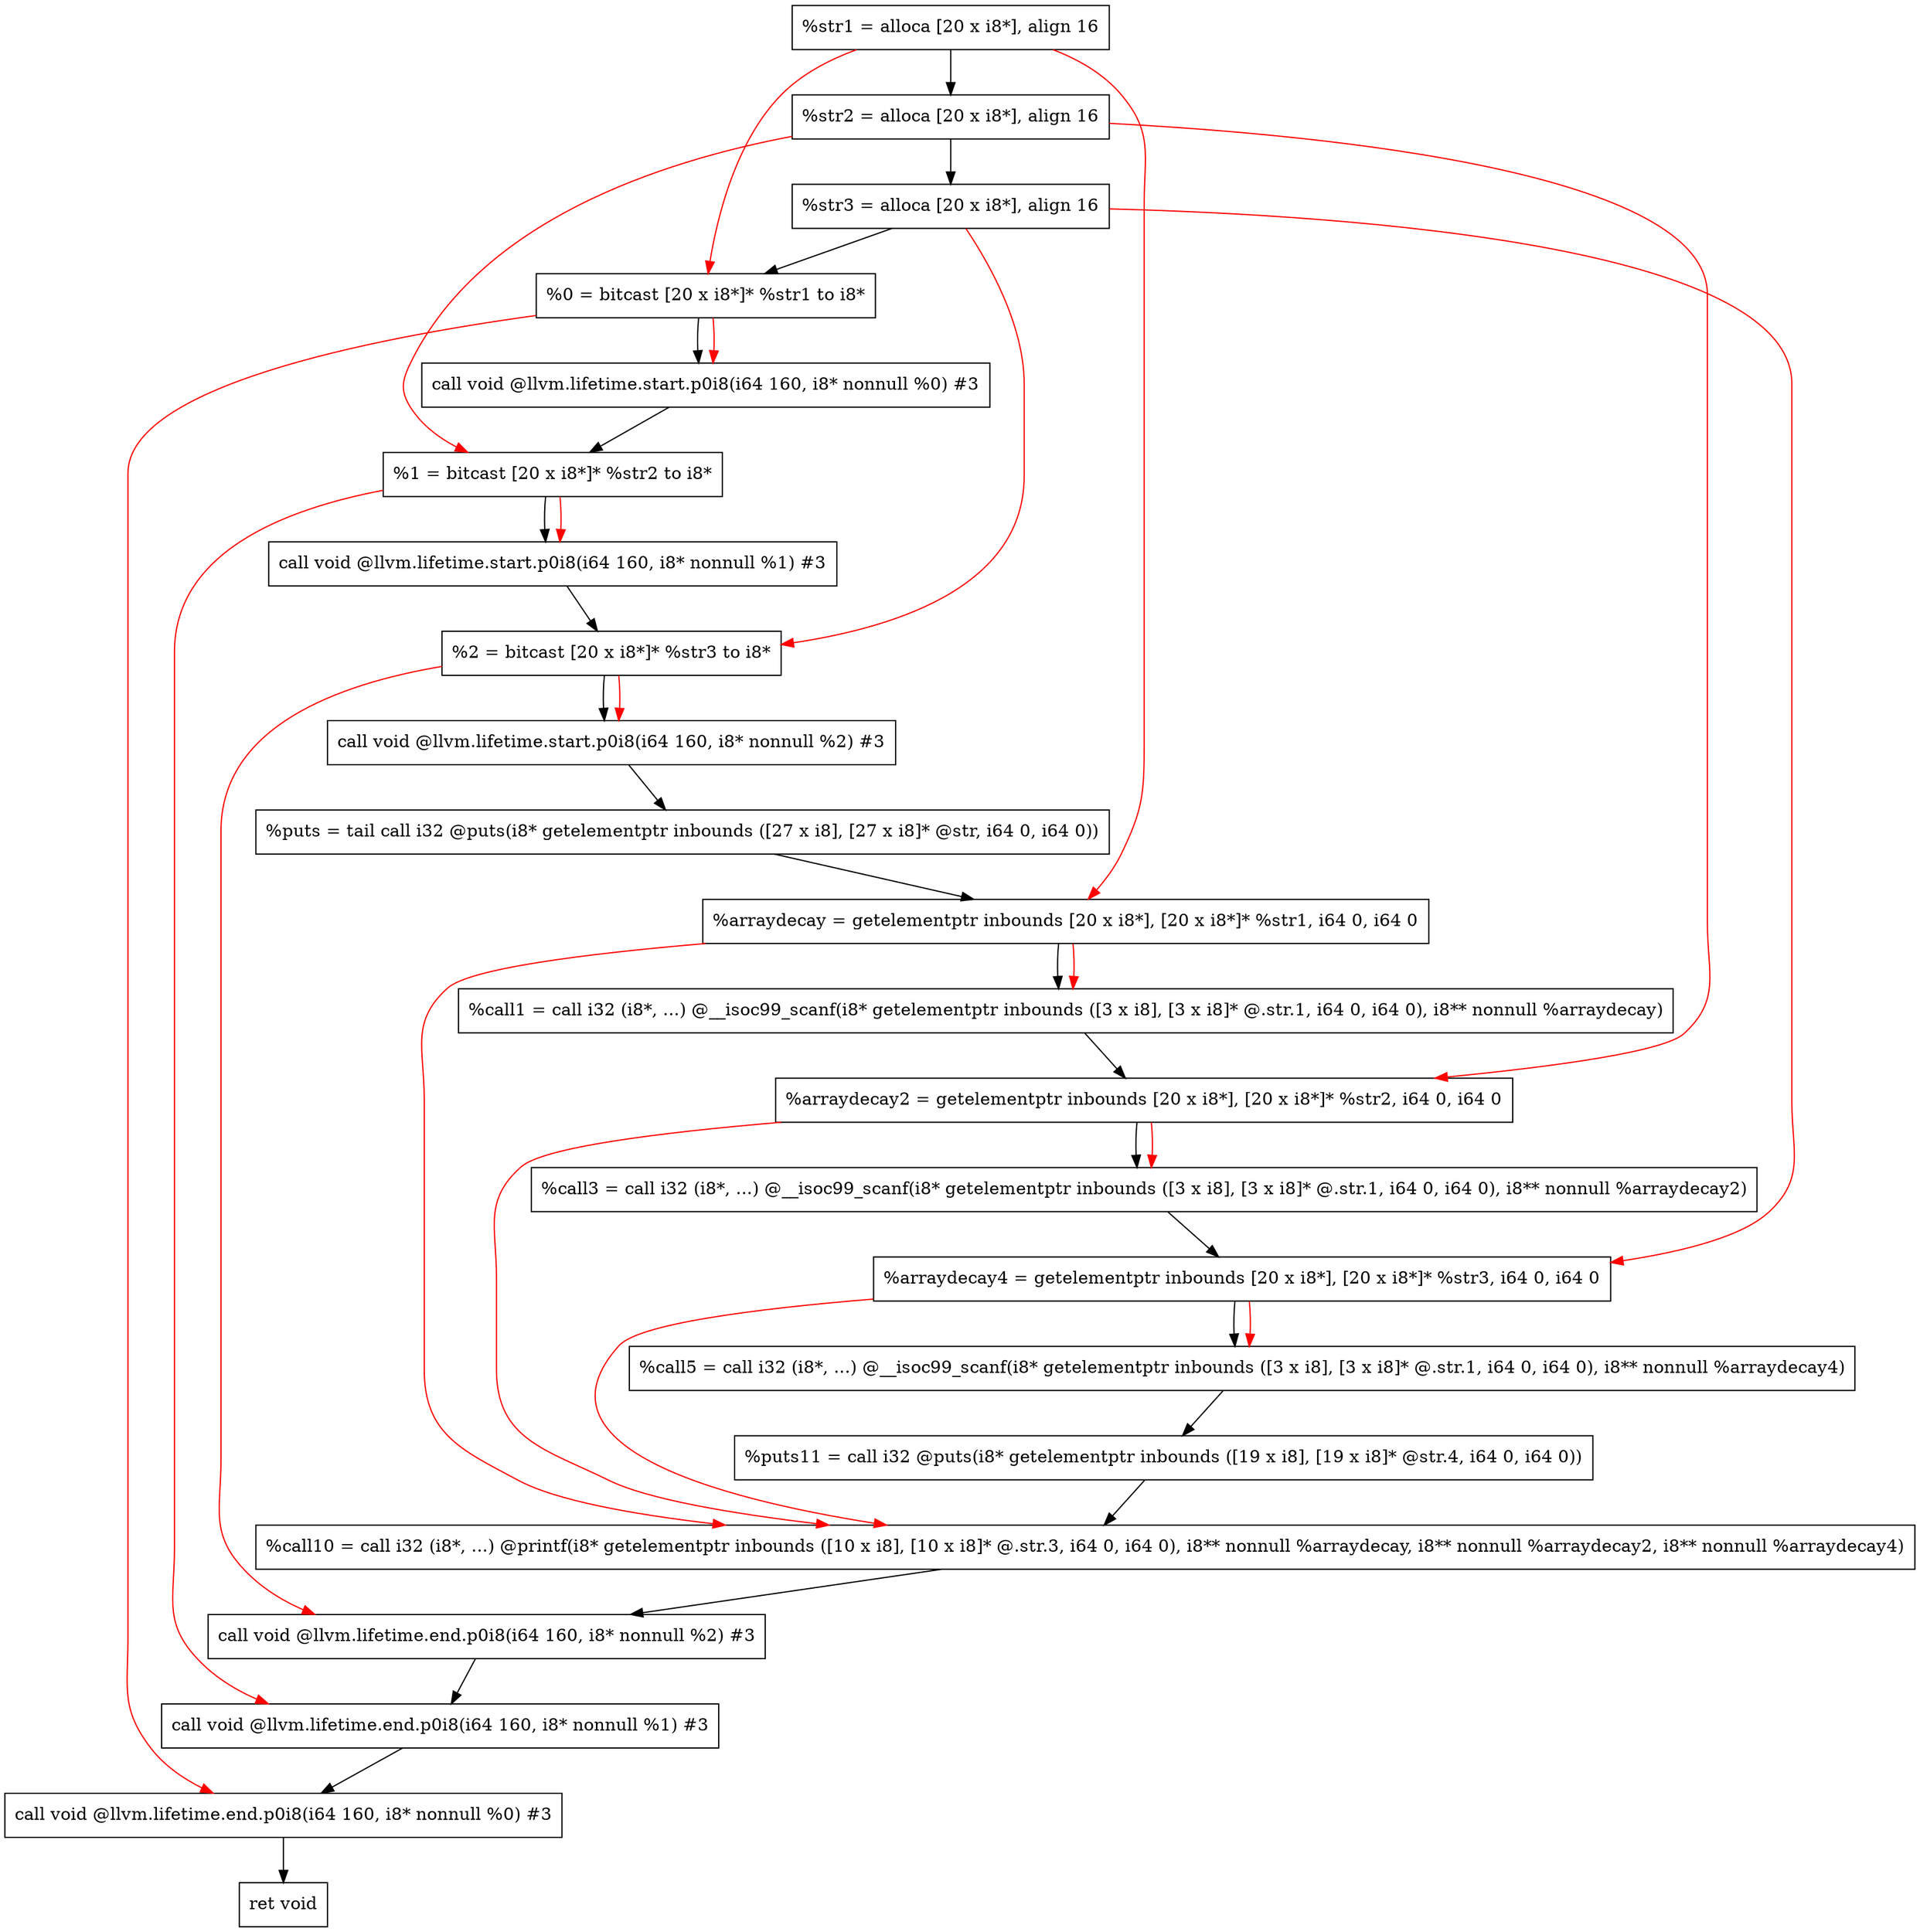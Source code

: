digraph "CDFG for'func' function" {
	Node0x560214cdb038[shape=record, label="  %str1 = alloca [20 x i8*], align 16"];
	Node0x560214cdb6f8[shape=record, label="  %str2 = alloca [20 x i8*], align 16"];
	Node0x560214cdb778[shape=record, label="  %str3 = alloca [20 x i8*], align 16"];
	Node0x560214cdb7f8[shape=record, label="  %0 = bitcast [20 x i8*]* %str1 to i8*"];
	Node0x560214cdbc58[shape=record, label="  call void @llvm.lifetime.start.p0i8(i64 160, i8* nonnull %0) #3"];
	Node0x560214cdbd38[shape=record, label="  %1 = bitcast [20 x i8*]* %str2 to i8*"];
	Node0x560214cdbe38[shape=record, label="  call void @llvm.lifetime.start.p0i8(i64 160, i8* nonnull %1) #3"];
	Node0x560214cdbef8[shape=record, label="  %2 = bitcast [20 x i8*]* %str3 to i8*"];
	Node0x560214cdbfb8[shape=record, label="  call void @llvm.lifetime.start.p0i8(i64 160, i8* nonnull %2) #3"];
	Node0x560214cdc380[shape=record, label="  %puts = tail call i32 @puts(i8* getelementptr inbounds ([27 x i8], [27 x i8]* @str, i64 0, i64 0))"];
	Node0x560214cdc468[shape=record, label="  %arraydecay = getelementptr inbounds [20 x i8*], [20 x i8*]* %str1, i64 0, i64 0"];
	Node0x560214cdc698[shape=record, label="  %call1 = call i32 (i8*, ...) @__isoc99_scanf(i8* getelementptr inbounds ([3 x i8], [3 x i8]* @.str.1, i64 0, i64 0), i8** nonnull %arraydecay)"];
	Node0x560214cdc788[shape=record, label="  %arraydecay2 = getelementptr inbounds [20 x i8*], [20 x i8*]* %str2, i64 0, i64 0"];
	Node0x560214cdc878[shape=record, label="  %call3 = call i32 (i8*, ...) @__isoc99_scanf(i8* getelementptr inbounds ([3 x i8], [3 x i8]* @.str.1, i64 0, i64 0), i8** nonnull %arraydecay2)"];
	Node0x560214cdc968[shape=record, label="  %arraydecay4 = getelementptr inbounds [20 x i8*], [20 x i8*]* %str3, i64 0, i64 0"];
	Node0x560214cdca58[shape=record, label="  %call5 = call i32 (i8*, ...) @__isoc99_scanf(i8* getelementptr inbounds ([3 x i8], [3 x i8]* @.str.1, i64 0, i64 0), i8** nonnull %arraydecay4)"];
	Node0x560214cdcbd0[shape=record, label="  %puts11 = call i32 @puts(i8* getelementptr inbounds ([19 x i8], [19 x i8]* @str.4, i64 0, i64 0))"];
	Node0x560214cdce78[shape=record, label="  %call10 = call i32 (i8*, ...) @printf(i8* getelementptr inbounds ([10 x i8], [10 x i8]* @.str.3, i64 0, i64 0), i8** nonnull %arraydecay, i8** nonnull %arraydecay2, i8** nonnull %arraydecay4)"];
	Node0x560214cdd278[shape=record, label="  call void @llvm.lifetime.end.p0i8(i64 160, i8* nonnull %2) #3"];
	Node0x560214cdd3d8[shape=record, label="  call void @llvm.lifetime.end.p0i8(i64 160, i8* nonnull %1) #3"];
	Node0x560214cdd4e8[shape=record, label="  call void @llvm.lifetime.end.p0i8(i64 160, i8* nonnull %0) #3"];
	Node0x560214cdd590[shape=record, label="  ret void"];
	Node0x560214cdb038 -> Node0x560214cdb6f8
	Node0x560214cdb6f8 -> Node0x560214cdb778
	Node0x560214cdb778 -> Node0x560214cdb7f8
	Node0x560214cdb7f8 -> Node0x560214cdbc58
	Node0x560214cdbc58 -> Node0x560214cdbd38
	Node0x560214cdbd38 -> Node0x560214cdbe38
	Node0x560214cdbe38 -> Node0x560214cdbef8
	Node0x560214cdbef8 -> Node0x560214cdbfb8
	Node0x560214cdbfb8 -> Node0x560214cdc380
	Node0x560214cdc380 -> Node0x560214cdc468
	Node0x560214cdc468 -> Node0x560214cdc698
	Node0x560214cdc698 -> Node0x560214cdc788
	Node0x560214cdc788 -> Node0x560214cdc878
	Node0x560214cdc878 -> Node0x560214cdc968
	Node0x560214cdc968 -> Node0x560214cdca58
	Node0x560214cdca58 -> Node0x560214cdcbd0
	Node0x560214cdcbd0 -> Node0x560214cdce78
	Node0x560214cdce78 -> Node0x560214cdd278
	Node0x560214cdd278 -> Node0x560214cdd3d8
	Node0x560214cdd3d8 -> Node0x560214cdd4e8
	Node0x560214cdd4e8 -> Node0x560214cdd590
edge [color=red]
	Node0x560214cdb038 -> Node0x560214cdb7f8
	Node0x560214cdb7f8 -> Node0x560214cdbc58
	Node0x560214cdb6f8 -> Node0x560214cdbd38
	Node0x560214cdbd38 -> Node0x560214cdbe38
	Node0x560214cdb778 -> Node0x560214cdbef8
	Node0x560214cdbef8 -> Node0x560214cdbfb8
	Node0x560214cdb038 -> Node0x560214cdc468
	Node0x560214cdc468 -> Node0x560214cdc698
	Node0x560214cdb6f8 -> Node0x560214cdc788
	Node0x560214cdc788 -> Node0x560214cdc878
	Node0x560214cdb778 -> Node0x560214cdc968
	Node0x560214cdc968 -> Node0x560214cdca58
	Node0x560214cdc468 -> Node0x560214cdce78
	Node0x560214cdc788 -> Node0x560214cdce78
	Node0x560214cdc968 -> Node0x560214cdce78
	Node0x560214cdbef8 -> Node0x560214cdd278
	Node0x560214cdbd38 -> Node0x560214cdd3d8
	Node0x560214cdb7f8 -> Node0x560214cdd4e8
}
